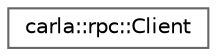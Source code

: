 digraph "类继承关系图"
{
 // INTERACTIVE_SVG=YES
 // LATEX_PDF_SIZE
  bgcolor="transparent";
  edge [fontname=Helvetica,fontsize=10,labelfontname=Helvetica,labelfontsize=10];
  node [fontname=Helvetica,fontsize=10,shape=box,height=0.2,width=0.4];
  rankdir="LR";
  Node0 [id="Node000000",label="carla::rpc::Client",height=0.2,width=0.4,color="grey40", fillcolor="white", style="filled",URL="$df/d9d/classcarla_1_1rpc_1_1Client.html",tooltip=" "];
}
